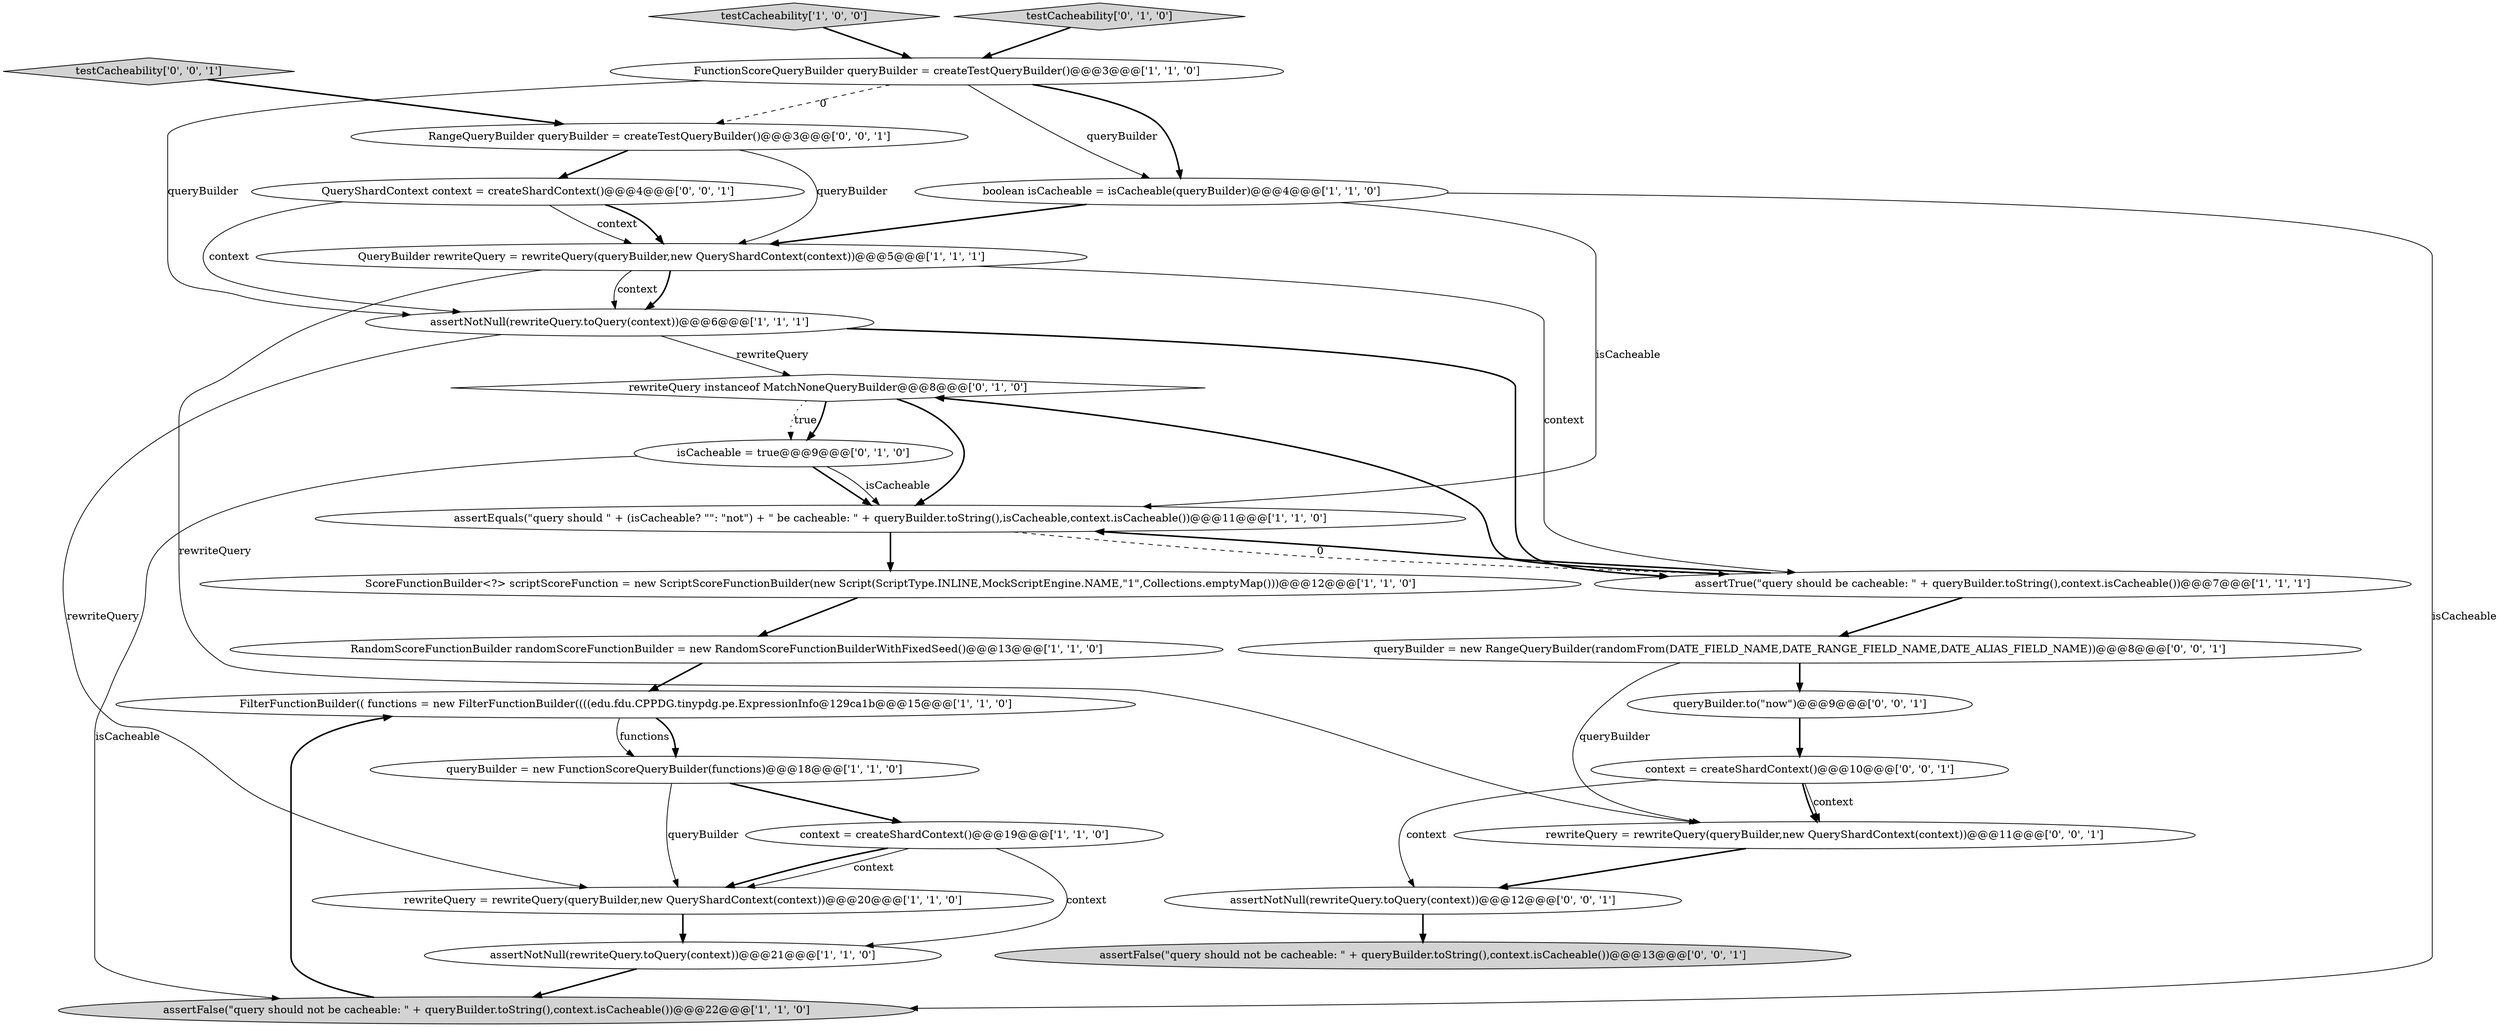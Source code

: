 digraph {
21 [style = filled, label = "queryBuilder = new RangeQueryBuilder(randomFrom(DATE_FIELD_NAME,DATE_RANGE_FIELD_NAME,DATE_ALIAS_FIELD_NAME))@@@8@@@['0', '0', '1']", fillcolor = white, shape = ellipse image = "AAA0AAABBB3BBB"];
12 [style = filled, label = "FilterFunctionBuilder(( functions = new FilterFunctionBuilder((((edu.fdu.CPPDG.tinypdg.pe.ExpressionInfo@129ca1b@@@15@@@['1', '1', '0']", fillcolor = white, shape = ellipse image = "AAA0AAABBB1BBB"];
1 [style = filled, label = "testCacheability['1', '0', '0']", fillcolor = lightgray, shape = diamond image = "AAA0AAABBB1BBB"];
3 [style = filled, label = "ScoreFunctionBuilder<?> scriptScoreFunction = new ScriptScoreFunctionBuilder(new Script(ScriptType.INLINE,MockScriptEngine.NAME,\"1\",Collections.emptyMap()))@@@12@@@['1', '1', '0']", fillcolor = white, shape = ellipse image = "AAA0AAABBB1BBB"];
24 [style = filled, label = "context = createShardContext()@@@10@@@['0', '0', '1']", fillcolor = white, shape = ellipse image = "AAA0AAABBB3BBB"];
16 [style = filled, label = "isCacheable = true@@@9@@@['0', '1', '0']", fillcolor = white, shape = ellipse image = "AAA1AAABBB2BBB"];
17 [style = filled, label = "rewriteQuery instanceof MatchNoneQueryBuilder@@@8@@@['0', '1', '0']", fillcolor = white, shape = diamond image = "AAA1AAABBB2BBB"];
20 [style = filled, label = "queryBuilder.to(\"now\")@@@9@@@['0', '0', '1']", fillcolor = white, shape = ellipse image = "AAA0AAABBB3BBB"];
9 [style = filled, label = "assertNotNull(rewriteQuery.toQuery(context))@@@21@@@['1', '1', '0']", fillcolor = white, shape = ellipse image = "AAA0AAABBB1BBB"];
11 [style = filled, label = "context = createShardContext()@@@19@@@['1', '1', '0']", fillcolor = white, shape = ellipse image = "AAA0AAABBB1BBB"];
26 [style = filled, label = "assertFalse(\"query should not be cacheable: \" + queryBuilder.toString(),context.isCacheable())@@@13@@@['0', '0', '1']", fillcolor = lightgray, shape = ellipse image = "AAA0AAABBB3BBB"];
15 [style = filled, label = "testCacheability['0', '1', '0']", fillcolor = lightgray, shape = diamond image = "AAA0AAABBB2BBB"];
22 [style = filled, label = "assertNotNull(rewriteQuery.toQuery(context))@@@12@@@['0', '0', '1']", fillcolor = white, shape = ellipse image = "AAA0AAABBB3BBB"];
8 [style = filled, label = "RandomScoreFunctionBuilder randomScoreFunctionBuilder = new RandomScoreFunctionBuilderWithFixedSeed()@@@13@@@['1', '1', '0']", fillcolor = white, shape = ellipse image = "AAA0AAABBB1BBB"];
4 [style = filled, label = "boolean isCacheable = isCacheable(queryBuilder)@@@4@@@['1', '1', '0']", fillcolor = white, shape = ellipse image = "AAA0AAABBB1BBB"];
13 [style = filled, label = "queryBuilder = new FunctionScoreQueryBuilder(functions)@@@18@@@['1', '1', '0']", fillcolor = white, shape = ellipse image = "AAA0AAABBB1BBB"];
19 [style = filled, label = "RangeQueryBuilder queryBuilder = createTestQueryBuilder()@@@3@@@['0', '0', '1']", fillcolor = white, shape = ellipse image = "AAA0AAABBB3BBB"];
10 [style = filled, label = "FunctionScoreQueryBuilder queryBuilder = createTestQueryBuilder()@@@3@@@['1', '1', '0']", fillcolor = white, shape = ellipse image = "AAA0AAABBB1BBB"];
18 [style = filled, label = "QueryShardContext context = createShardContext()@@@4@@@['0', '0', '1']", fillcolor = white, shape = ellipse image = "AAA0AAABBB3BBB"];
2 [style = filled, label = "assertEquals(\"query should \" + (isCacheable? \"\": \"not\") + \" be cacheable: \" + queryBuilder.toString(),isCacheable,context.isCacheable())@@@11@@@['1', '1', '0']", fillcolor = white, shape = ellipse image = "AAA0AAABBB1BBB"];
6 [style = filled, label = "QueryBuilder rewriteQuery = rewriteQuery(queryBuilder,new QueryShardContext(context))@@@5@@@['1', '1', '1']", fillcolor = white, shape = ellipse image = "AAA0AAABBB1BBB"];
25 [style = filled, label = "rewriteQuery = rewriteQuery(queryBuilder,new QueryShardContext(context))@@@11@@@['0', '0', '1']", fillcolor = white, shape = ellipse image = "AAA0AAABBB3BBB"];
23 [style = filled, label = "testCacheability['0', '0', '1']", fillcolor = lightgray, shape = diamond image = "AAA0AAABBB3BBB"];
5 [style = filled, label = "assertFalse(\"query should not be cacheable: \" + queryBuilder.toString(),context.isCacheable())@@@22@@@['1', '1', '0']", fillcolor = lightgray, shape = ellipse image = "AAA0AAABBB1BBB"];
7 [style = filled, label = "rewriteQuery = rewriteQuery(queryBuilder,new QueryShardContext(context))@@@20@@@['1', '1', '0']", fillcolor = white, shape = ellipse image = "AAA0AAABBB1BBB"];
0 [style = filled, label = "assertNotNull(rewriteQuery.toQuery(context))@@@6@@@['1', '1', '1']", fillcolor = white, shape = ellipse image = "AAA0AAABBB1BBB"];
14 [style = filled, label = "assertTrue(\"query should be cacheable: \" + queryBuilder.toString(),context.isCacheable())@@@7@@@['1', '1', '1']", fillcolor = white, shape = ellipse image = "AAA0AAABBB1BBB"];
21->25 [style = solid, label="queryBuilder"];
4->6 [style = bold, label=""];
12->13 [style = solid, label="functions"];
14->17 [style = bold, label=""];
16->5 [style = solid, label="isCacheable"];
1->10 [style = bold, label=""];
23->19 [style = bold, label=""];
8->12 [style = bold, label=""];
17->16 [style = dotted, label="true"];
10->4 [style = solid, label="queryBuilder"];
24->25 [style = solid, label="context"];
6->14 [style = solid, label="context"];
13->7 [style = solid, label="queryBuilder"];
0->7 [style = solid, label="rewriteQuery"];
7->9 [style = bold, label=""];
14->21 [style = bold, label=""];
6->0 [style = bold, label=""];
19->6 [style = solid, label="queryBuilder"];
6->0 [style = solid, label="context"];
12->13 [style = bold, label=""];
2->3 [style = bold, label=""];
11->7 [style = bold, label=""];
16->2 [style = bold, label=""];
13->11 [style = bold, label=""];
21->20 [style = bold, label=""];
22->26 [style = bold, label=""];
2->14 [style = dashed, label="0"];
10->4 [style = bold, label=""];
16->2 [style = solid, label="isCacheable"];
6->25 [style = solid, label="rewriteQuery"];
18->6 [style = solid, label="context"];
3->8 [style = bold, label=""];
4->2 [style = solid, label="isCacheable"];
10->0 [style = solid, label="queryBuilder"];
20->24 [style = bold, label=""];
11->7 [style = solid, label="context"];
14->2 [style = bold, label=""];
10->19 [style = dashed, label="0"];
11->9 [style = solid, label="context"];
5->12 [style = bold, label=""];
24->25 [style = bold, label=""];
24->22 [style = solid, label="context"];
18->0 [style = solid, label="context"];
0->14 [style = bold, label=""];
17->16 [style = bold, label=""];
9->5 [style = bold, label=""];
19->18 [style = bold, label=""];
4->5 [style = solid, label="isCacheable"];
15->10 [style = bold, label=""];
25->22 [style = bold, label=""];
18->6 [style = bold, label=""];
0->17 [style = solid, label="rewriteQuery"];
17->2 [style = bold, label=""];
}
